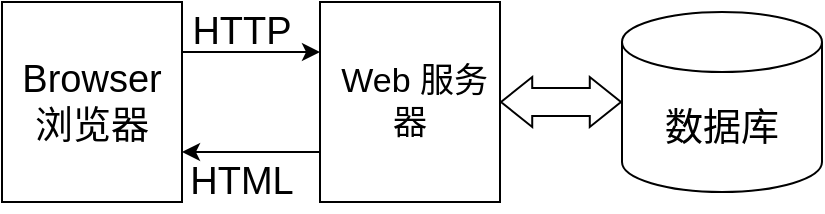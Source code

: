 <mxfile version="18.0.6" type="github">
  <diagram id="C5RBs43oDa-KdzZeNtuy" name="Page-1">
    <mxGraphModel dx="527" dy="865" grid="1" gridSize="10" guides="1" tooltips="1" connect="1" arrows="1" fold="1" page="1" pageScale="1" pageWidth="827" pageHeight="1169" math="0" shadow="0">
      <root>
        <mxCell id="WIyWlLk6GJQsqaUBKTNV-0" />
        <mxCell id="WIyWlLk6GJQsqaUBKTNV-1" parent="WIyWlLk6GJQsqaUBKTNV-0" />
        <mxCell id="lXLz6fmwMa7co2SmInxg-6" style="edgeStyle=orthogonalEdgeStyle;rounded=0;orthogonalLoop=1;jettySize=auto;html=1;exitX=1;exitY=0.25;exitDx=0;exitDy=0;fontFamily=Helvetica;fontSize=19;entryX=0;entryY=0.25;entryDx=0;entryDy=0;" parent="WIyWlLk6GJQsqaUBKTNV-1" source="lXLz6fmwMa7co2SmInxg-2" target="lXLz6fmwMa7co2SmInxg-8" edge="1">
          <mxGeometry relative="1" as="geometry">
            <mxPoint x="400" y="505" as="targetPoint" />
          </mxGeometry>
        </mxCell>
        <mxCell id="lXLz6fmwMa7co2SmInxg-2" value="&lt;font style=&quot;font-size: 19px;&quot;&gt;Browser&lt;br&gt;浏览器&lt;/font&gt;" style="rounded=0;whiteSpace=wrap;html=1;fontFamily=Helvetica;fontSize=10.5;" parent="WIyWlLk6GJQsqaUBKTNV-1" vertex="1">
          <mxGeometry x="210" y="480" width="90" height="100" as="geometry" />
        </mxCell>
        <mxCell id="lXLz6fmwMa7co2SmInxg-15" style="edgeStyle=orthogonalEdgeStyle;rounded=0;orthogonalLoop=1;jettySize=auto;html=1;exitX=0;exitY=0.75;exitDx=0;exitDy=0;entryX=1;entryY=0.75;entryDx=0;entryDy=0;fontFamily=Helvetica;fontSize=19;" parent="WIyWlLk6GJQsqaUBKTNV-1" source="lXLz6fmwMa7co2SmInxg-8" target="lXLz6fmwMa7co2SmInxg-2" edge="1">
          <mxGeometry relative="1" as="geometry" />
        </mxCell>
        <mxCell id="lXLz6fmwMa7co2SmInxg-8" value="&lt;font style=&quot;font-size: 17px;&quot;&gt;&amp;nbsp;Web 服务器&lt;/font&gt;" style="rounded=0;whiteSpace=wrap;html=1;fontFamily=Helvetica;fontSize=10.5;" parent="WIyWlLk6GJQsqaUBKTNV-1" vertex="1">
          <mxGeometry x="369" y="480" width="90" height="100" as="geometry" />
        </mxCell>
        <mxCell id="lXLz6fmwMa7co2SmInxg-10" value="数据库" style="shape=cylinder3;whiteSpace=wrap;html=1;boundedLbl=1;backgroundOutline=1;size=15;fontFamily=Helvetica;fontSize=19;" parent="WIyWlLk6GJQsqaUBKTNV-1" vertex="1">
          <mxGeometry x="520" y="485" width="100" height="90" as="geometry" />
        </mxCell>
        <mxCell id="lXLz6fmwMa7co2SmInxg-12" value="" style="shape=flexArrow;endArrow=classic;startArrow=classic;html=1;rounded=0;fontFamily=Helvetica;fontSize=19;entryX=0;entryY=0.5;entryDx=0;entryDy=0;entryPerimeter=0;exitX=1;exitY=0.5;exitDx=0;exitDy=0;endWidth=10;endSize=4.87;width=14;startSize=4.87;startWidth=10;" parent="WIyWlLk6GJQsqaUBKTNV-1" source="lXLz6fmwMa7co2SmInxg-8" target="lXLz6fmwMa7co2SmInxg-10" edge="1">
          <mxGeometry width="100" height="100" relative="1" as="geometry">
            <mxPoint x="440" y="580" as="sourcePoint" />
            <mxPoint x="540" y="480" as="targetPoint" />
          </mxGeometry>
        </mxCell>
        <mxCell id="lXLz6fmwMa7co2SmInxg-13" value="HTTP" style="text;html=1;strokeColor=none;fillColor=none;align=center;verticalAlign=middle;whiteSpace=wrap;rounded=0;fontFamily=Helvetica;fontSize=19;" parent="WIyWlLk6GJQsqaUBKTNV-1" vertex="1">
          <mxGeometry x="300" y="480" width="60" height="30" as="geometry" />
        </mxCell>
        <mxCell id="lXLz6fmwMa7co2SmInxg-14" value="HTML" style="text;html=1;strokeColor=none;fillColor=none;align=center;verticalAlign=middle;whiteSpace=wrap;rounded=0;fontFamily=Helvetica;fontSize=19;" parent="WIyWlLk6GJQsqaUBKTNV-1" vertex="1">
          <mxGeometry x="300" y="555" width="60" height="30" as="geometry" />
        </mxCell>
      </root>
    </mxGraphModel>
  </diagram>
</mxfile>
